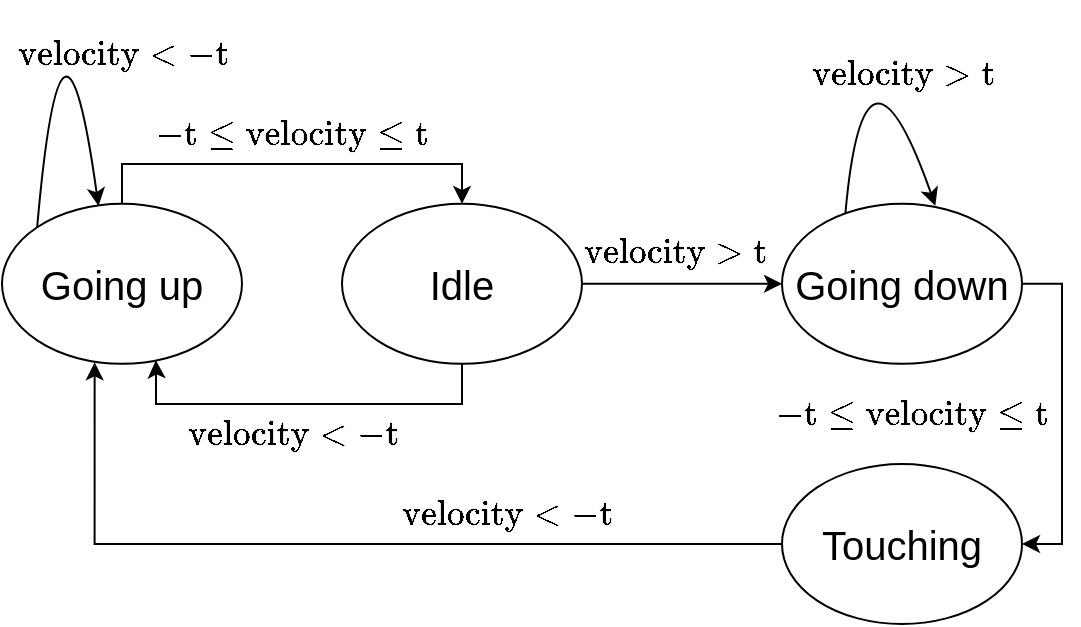 <mxfile version="24.7.1" type="device">
  <diagram name="Pagina-1" id="LZuhSFNjacQKE1-69Kxi">
    <mxGraphModel dx="1225" dy="1134" grid="1" gridSize="10" guides="1" tooltips="1" connect="1" arrows="1" fold="1" page="1" pageScale="1" pageWidth="827" pageHeight="1169" math="1" shadow="0">
      <root>
        <mxCell id="0" />
        <mxCell id="1" parent="0" />
        <mxCell id="WO9yQ830fFWT-JS-abM7-29" style="edgeStyle=orthogonalEdgeStyle;rounded=0;orthogonalLoop=1;jettySize=auto;html=1;entryX=0.641;entryY=0.978;entryDx=0;entryDy=0;exitX=0.5;exitY=1;exitDx=0;exitDy=0;entryPerimeter=0;" edge="1" parent="1" source="WO9yQ830fFWT-JS-abM7-3" target="WO9yQ830fFWT-JS-abM7-4">
          <mxGeometry relative="1" as="geometry">
            <mxPoint x="407" y="309" as="sourcePoint" />
            <Array as="points">
              <mxPoint x="420" y="330" />
              <mxPoint x="267" y="330" />
              <mxPoint x="267" y="310" />
            </Array>
          </mxGeometry>
        </mxCell>
        <mxCell id="WO9yQ830fFWT-JS-abM7-31" style="edgeStyle=orthogonalEdgeStyle;rounded=0;orthogonalLoop=1;jettySize=auto;html=1;entryX=0;entryY=0.5;entryDx=0;entryDy=0;" edge="1" parent="1" source="WO9yQ830fFWT-JS-abM7-3" target="WO9yQ830fFWT-JS-abM7-6">
          <mxGeometry relative="1" as="geometry" />
        </mxCell>
        <mxCell id="WO9yQ830fFWT-JS-abM7-3" value="Idle" style="ellipse;whiteSpace=wrap;html=1;fontSize=20;" vertex="1" parent="1">
          <mxGeometry x="360" y="229.93" width="120" height="80" as="geometry" />
        </mxCell>
        <mxCell id="WO9yQ830fFWT-JS-abM7-30" style="edgeStyle=orthogonalEdgeStyle;rounded=0;orthogonalLoop=1;jettySize=auto;html=1;entryX=0.5;entryY=0;entryDx=0;entryDy=0;exitX=0.5;exitY=0;exitDx=0;exitDy=0;" edge="1" parent="1" source="WO9yQ830fFWT-JS-abM7-4" target="WO9yQ830fFWT-JS-abM7-3">
          <mxGeometry relative="1" as="geometry">
            <Array as="points">
              <mxPoint x="250" y="210" />
              <mxPoint x="420" y="210" />
            </Array>
          </mxGeometry>
        </mxCell>
        <mxCell id="WO9yQ830fFWT-JS-abM7-4" value="Going up" style="ellipse;whiteSpace=wrap;html=1;fontSize=20;" vertex="1" parent="1">
          <mxGeometry x="190" y="229.93" width="120" height="80" as="geometry" />
        </mxCell>
        <mxCell id="WO9yQ830fFWT-JS-abM7-5" value="Touching" style="ellipse;whiteSpace=wrap;html=1;fontSize=20;" vertex="1" parent="1">
          <mxGeometry x="580" y="360" width="120" height="80" as="geometry" />
        </mxCell>
        <mxCell id="WO9yQ830fFWT-JS-abM7-44" style="edgeStyle=orthogonalEdgeStyle;rounded=0;orthogonalLoop=1;jettySize=auto;html=1;entryX=1;entryY=0.5;entryDx=0;entryDy=0;" edge="1" parent="1" source="WO9yQ830fFWT-JS-abM7-6" target="WO9yQ830fFWT-JS-abM7-5">
          <mxGeometry relative="1" as="geometry">
            <Array as="points">
              <mxPoint x="720" y="270" />
              <mxPoint x="720" y="400" />
            </Array>
          </mxGeometry>
        </mxCell>
        <mxCell id="WO9yQ830fFWT-JS-abM7-6" value="Going&lt;span style=&quot;background-color: initial;&quot;&gt;&amp;nbsp;down&lt;/span&gt;" style="ellipse;whiteSpace=wrap;html=1;fontSize=20;" vertex="1" parent="1">
          <mxGeometry x="580" y="229.93" width="120" height="80" as="geometry" />
        </mxCell>
        <mxCell id="WO9yQ830fFWT-JS-abM7-11" value="" style="curved=1;endArrow=classic;html=1;rounded=0;exitX=0.264;exitY=0.062;exitDx=0;exitDy=0;exitPerimeter=0;entryX=0.639;entryY=0.012;entryDx=0;entryDy=0;entryPerimeter=0;" edge="1" parent="1" source="WO9yQ830fFWT-JS-abM7-6" target="WO9yQ830fFWT-JS-abM7-6">
          <mxGeometry width="50" height="50" relative="1" as="geometry">
            <mxPoint x="601" y="232.93" as="sourcePoint" />
            <mxPoint x="650" y="232.93" as="targetPoint" />
            <Array as="points">
              <mxPoint x="621" y="129.93" />
            </Array>
          </mxGeometry>
        </mxCell>
        <mxCell id="WO9yQ830fFWT-JS-abM7-13" value="\(\text{velocity} &amp;gt; \text{t}\)" style="text;html=1;align=center;verticalAlign=middle;whiteSpace=wrap;rounded=0;fontSize=15;" vertex="1" parent="1">
          <mxGeometry x="597.5" y="150" width="85" height="30" as="geometry" />
        </mxCell>
        <mxCell id="WO9yQ830fFWT-JS-abM7-16" value="\(-\text{t} \leq \text{velocity} \leq \text{t}\)" style="text;html=1;align=center;verticalAlign=middle;whiteSpace=wrap;rounded=0;fontSize=15;" vertex="1" parent="1">
          <mxGeometry x="590" y="320" width="110" height="30" as="geometry" />
        </mxCell>
        <mxCell id="WO9yQ830fFWT-JS-abM7-33" value="\(\text{velocity} &amp;lt; -\text{t}\)" style="text;html=1;align=center;verticalAlign=middle;whiteSpace=wrap;rounded=0;fontSize=15;" vertex="1" parent="1">
          <mxGeometry x="292.5" y="330" width="85" height="30" as="geometry" />
        </mxCell>
        <mxCell id="WO9yQ830fFWT-JS-abM7-34" value="\(\text{velocity} &amp;gt; \text{t}\)" style="text;html=1;align=center;verticalAlign=middle;whiteSpace=wrap;rounded=0;fontSize=15;" vertex="1" parent="1">
          <mxGeometry x="484" y="239" width="85" height="30" as="geometry" />
        </mxCell>
        <mxCell id="WO9yQ830fFWT-JS-abM7-36" value="\(-\text{t} \leq \text{velocity} \leq \text{t}\)" style="text;html=1;align=center;verticalAlign=middle;whiteSpace=wrap;rounded=0;fontSize=15;" vertex="1" parent="1">
          <mxGeometry x="280" y="180" width="110" height="30" as="geometry" />
        </mxCell>
        <mxCell id="WO9yQ830fFWT-JS-abM7-39" value="" style="curved=1;endArrow=classic;html=1;rounded=0;entryX=0.402;entryY=0.013;entryDx=0;entryDy=0;entryPerimeter=0;exitX=0;exitY=0;exitDx=0;exitDy=0;" edge="1" parent="1" source="WO9yQ830fFWT-JS-abM7-4" target="WO9yQ830fFWT-JS-abM7-4">
          <mxGeometry width="50" height="50" relative="1" as="geometry">
            <mxPoint x="150" y="294.93" as="sourcePoint" />
            <mxPoint x="200" y="244.93" as="targetPoint" />
            <Array as="points">
              <mxPoint x="220" y="100" />
            </Array>
          </mxGeometry>
        </mxCell>
        <mxCell id="WO9yQ830fFWT-JS-abM7-40" value="\(\text{velocity} &amp;lt; -\text{t}\)" style="text;html=1;align=center;verticalAlign=middle;whiteSpace=wrap;rounded=0;fontSize=15;" vertex="1" parent="1">
          <mxGeometry x="207.5" y="140" width="85" height="30" as="geometry" />
        </mxCell>
        <mxCell id="WO9yQ830fFWT-JS-abM7-41" style="edgeStyle=orthogonalEdgeStyle;rounded=0;orthogonalLoop=1;jettySize=auto;html=1;entryX=0.386;entryY=0.99;entryDx=0;entryDy=0;entryPerimeter=0;" edge="1" parent="1" source="WO9yQ830fFWT-JS-abM7-5" target="WO9yQ830fFWT-JS-abM7-4">
          <mxGeometry relative="1" as="geometry" />
        </mxCell>
        <mxCell id="WO9yQ830fFWT-JS-abM7-42" value="\(\text{velocity} &amp;lt; -\text{t}\)" style="text;html=1;align=center;verticalAlign=middle;whiteSpace=wrap;rounded=0;fontSize=15;" vertex="1" parent="1">
          <mxGeometry x="400" y="370" width="85" height="30" as="geometry" />
        </mxCell>
      </root>
    </mxGraphModel>
  </diagram>
</mxfile>
